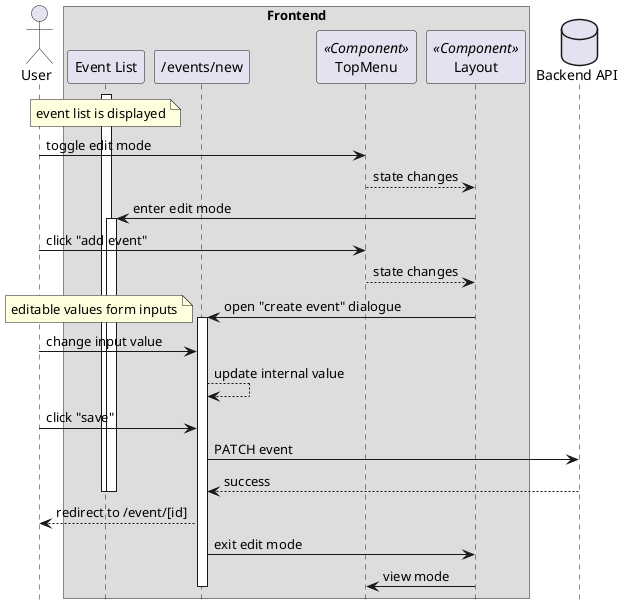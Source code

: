 @startuml "Add Event"
hide footbox

actor User as user
box "Frontend"
participant "Event List" as eventlist
participant "/events/new" as createdialogue
participant TopMenu as topmenu <<Component>>
participant Layout as layout <<Component>>
end box
database "Backend API" as api

note over eventlist : event list is displayed

activate eventlist
user -> topmenu : toggle edit mode
topmenu --> layout : state changes
layout -> eventlist : enter edit mode
activate eventlist
user -> topmenu : click "add event"
topmenu --> layout : state changes
layout -> createdialogue : open "create event" dialogue
activate createdialogue
note left : editable values form inputs
user -> createdialogue : change input value
createdialogue --> createdialogue : update internal value

user -> createdialogue : click "save"
createdialogue -> api : PATCH event
api --> createdialogue : success
deactivate eventlist
deactivate eventlist
createdialogue --> user : redirect to /event/[id]
createdialogue -> layout : exit edit mode
layout -> topmenu : view mode
deactivate createdialogue

@enduml
